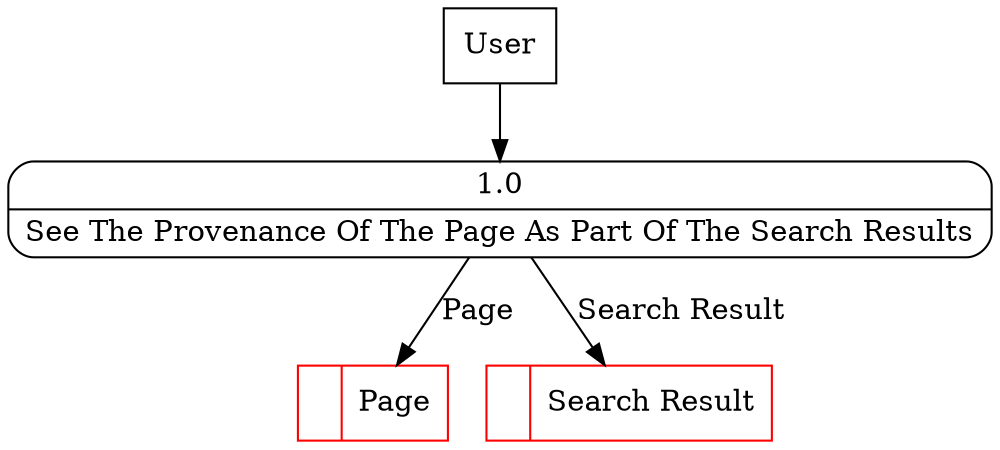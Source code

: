digraph dfd2{ 
node[shape=record]
200 [label="<f0>  |<f1> Page " color=red];
201 [label="<f0>  |<f1> Search Result " color=red];
202 [label="User" shape=box];
203 [label="{<f0> 1.0|<f1> See The Provenance Of The Page As Part Of The Search Results }" shape=Mrecord];
202 -> 203
203 -> 200 [label="Page"]
203 -> 201 [label="Search Result"]
}